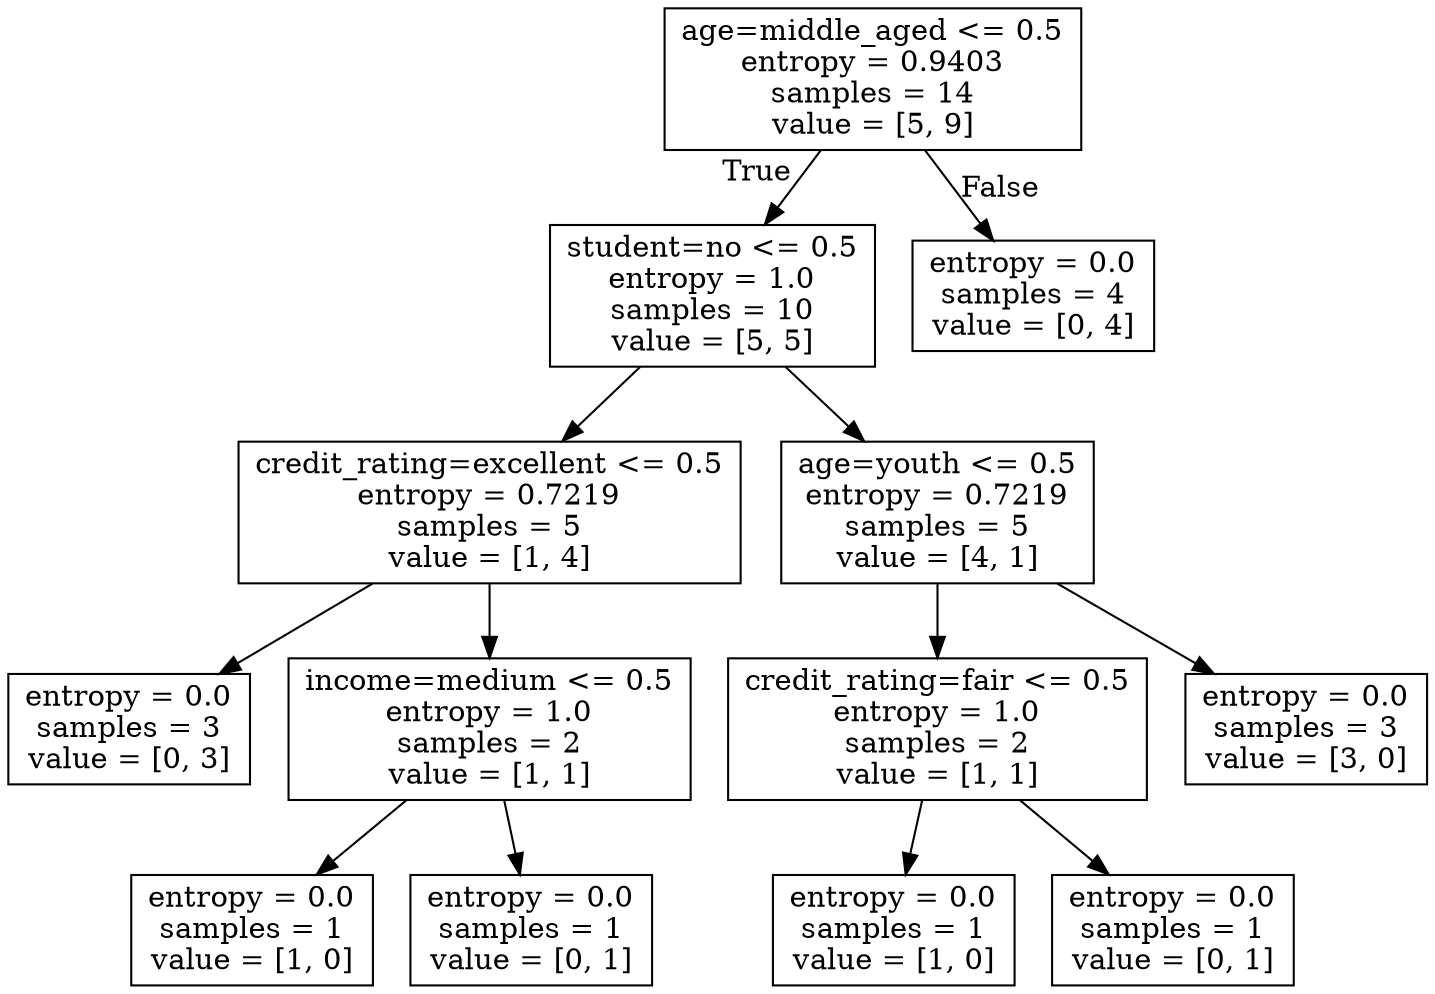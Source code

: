 digraph Tree {
node [shape=box] ;
0 [label="age=middle_aged <= 0.5\nentropy = 0.9403\nsamples = 14\nvalue = [5, 9]"] ;
1 [label="student=no <= 0.5\nentropy = 1.0\nsamples = 10\nvalue = [5, 5]"] ;
0 -> 1 [labeldistance=2.5, labelangle=45, headlabel="True"] ;
2 [label="credit_rating=excellent <= 0.5\nentropy = 0.7219\nsamples = 5\nvalue = [1, 4]"] ;
1 -> 2 ;
3 [label="entropy = 0.0\nsamples = 3\nvalue = [0, 3]"] ;
2 -> 3 ;
4 [label="income=medium <= 0.5\nentropy = 1.0\nsamples = 2\nvalue = [1, 1]"] ;
2 -> 4 ;
5 [label="entropy = 0.0\nsamples = 1\nvalue = [1, 0]"] ;
4 -> 5 ;
6 [label="entropy = 0.0\nsamples = 1\nvalue = [0, 1]"] ;
4 -> 6 ;
7 [label="age=youth <= 0.5\nentropy = 0.7219\nsamples = 5\nvalue = [4, 1]"] ;
1 -> 7 ;
8 [label="credit_rating=fair <= 0.5\nentropy = 1.0\nsamples = 2\nvalue = [1, 1]"] ;
7 -> 8 ;
9 [label="entropy = 0.0\nsamples = 1\nvalue = [1, 0]"] ;
8 -> 9 ;
10 [label="entropy = 0.0\nsamples = 1\nvalue = [0, 1]"] ;
8 -> 10 ;
11 [label="entropy = 0.0\nsamples = 3\nvalue = [3, 0]"] ;
7 -> 11 ;
12 [label="entropy = 0.0\nsamples = 4\nvalue = [0, 4]"] ;
0 -> 12 [labeldistance=2.5, labelangle=-45, headlabel="False"] ;
}